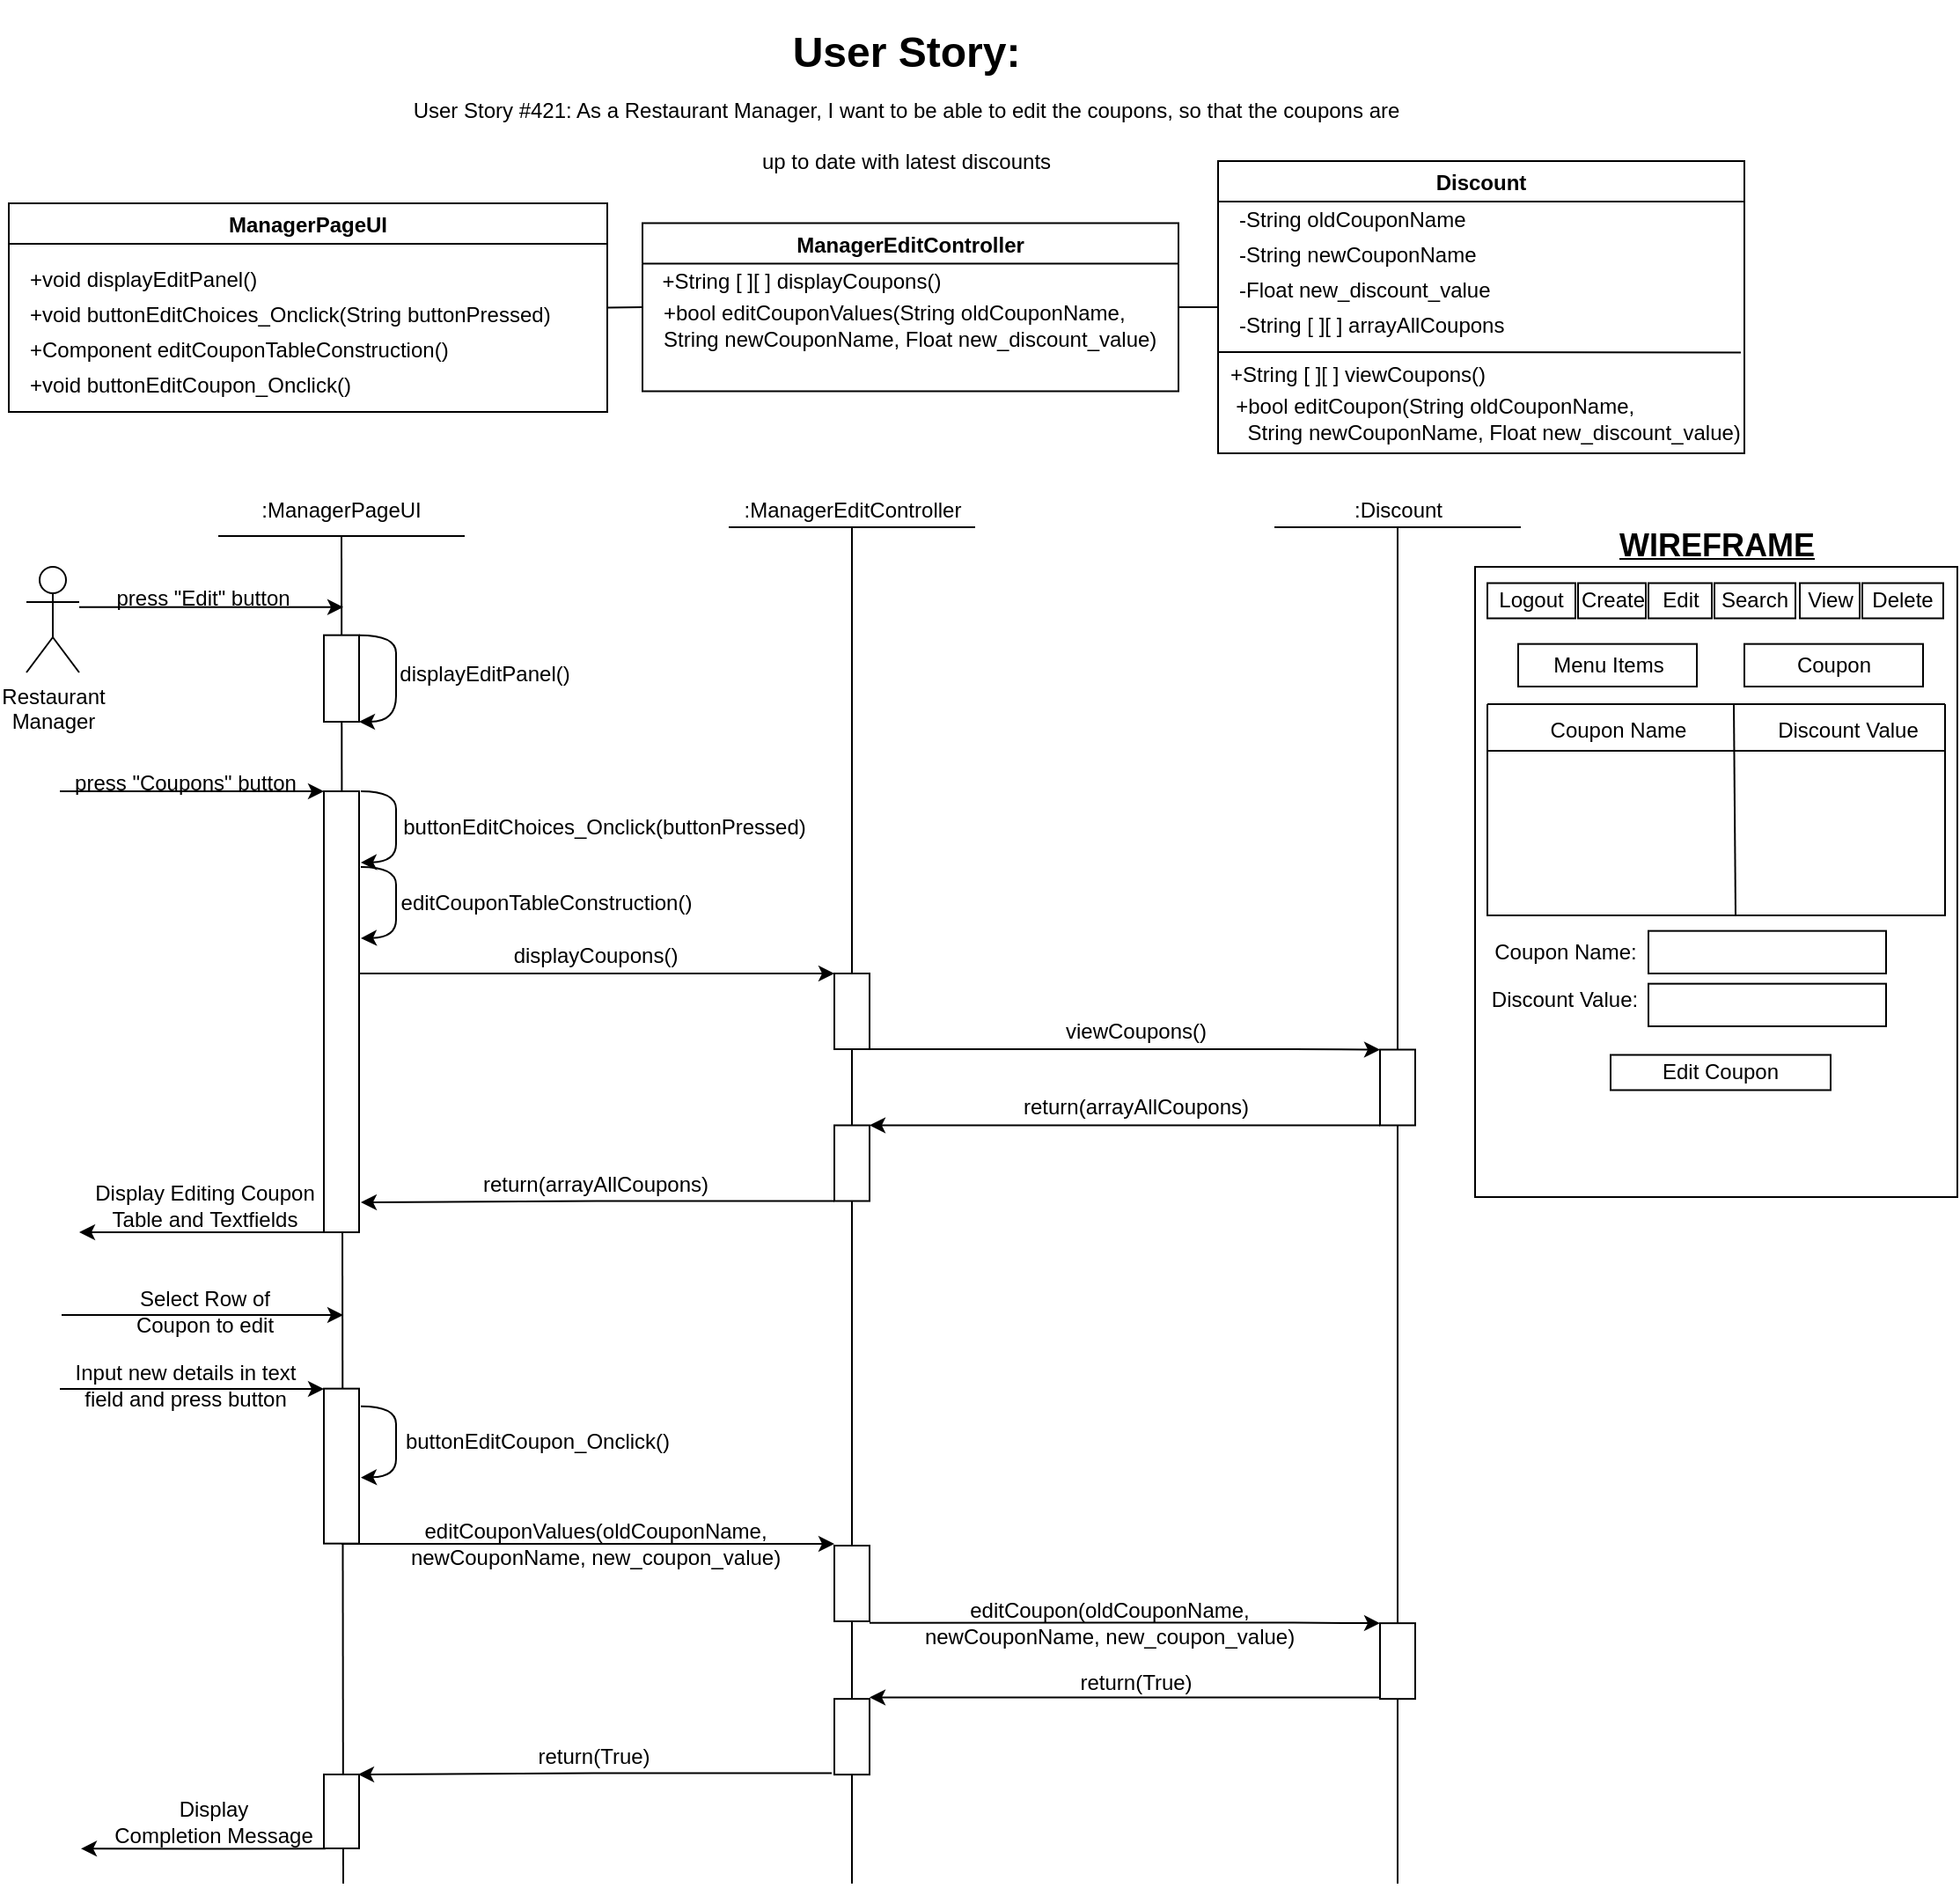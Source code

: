 <mxfile version="18.0.4" type="device"><diagram id="kgpKYQtTHZ0yAKxKKP6v" name="Page-1"><mxGraphModel dx="889" dy="1058" grid="1" gridSize="10" guides="1" tooltips="1" connect="1" arrows="1" fold="1" page="1" pageScale="1" pageWidth="1100" pageHeight="850" math="0" shadow="0"><root><mxCell id="0"/><mxCell id="1" parent="0"/><mxCell id="jZgrcrFYeaZh8gr0yXMg-8" value="Discount" style="swimlane;" parent="1" vertex="1"><mxGeometry x="707" y="101.5" width="299" height="166" as="geometry"/></mxCell><mxCell id="jZgrcrFYeaZh8gr0yXMg-9" value="-String oldCouponName" style="text;html=1;align=left;verticalAlign=middle;resizable=0;points=[];autosize=1;strokeColor=none;fillColor=none;" parent="jZgrcrFYeaZh8gr0yXMg-8" vertex="1"><mxGeometry x="10" y="23.5" width="140" height="20" as="geometry"/></mxCell><mxCell id="jZgrcrFYeaZh8gr0yXMg-10" value="-String [ ][ ] arrayAllCoupons" style="text;html=1;align=left;verticalAlign=middle;resizable=0;points=[];autosize=1;strokeColor=none;fillColor=none;" parent="jZgrcrFYeaZh8gr0yXMg-8" vertex="1"><mxGeometry x="10" y="83.5" width="170" height="20" as="geometry"/></mxCell><mxCell id="jZgrcrFYeaZh8gr0yXMg-12" value="" style="endArrow=none;html=1;rounded=0;" parent="jZgrcrFYeaZh8gr0yXMg-8" edge="1"><mxGeometry width="50" height="50" relative="1" as="geometry"><mxPoint y="108.5" as="sourcePoint"/><mxPoint x="297" y="108.75" as="targetPoint"/></mxGeometry></mxCell><mxCell id="jZgrcrFYeaZh8gr0yXMg-13" value="&lt;div&gt;+String [ ][ ] viewCoupons()&lt;/div&gt;" style="text;html=1;align=center;verticalAlign=middle;resizable=0;points=[];autosize=1;strokeColor=none;fillColor=none;" parent="jZgrcrFYeaZh8gr0yXMg-8" vertex="1"><mxGeometry x="-1" y="111" width="160" height="20" as="geometry"/></mxCell><mxCell id="7xhcqGWQ24fky9c6vBzr-1" value="-String newCouponName" style="text;html=1;align=left;verticalAlign=middle;resizable=0;points=[];autosize=1;strokeColor=none;fillColor=none;" parent="jZgrcrFYeaZh8gr0yXMg-8" vertex="1"><mxGeometry x="10" y="43.5" width="150" height="20" as="geometry"/></mxCell><mxCell id="7xhcqGWQ24fky9c6vBzr-2" value="-Float new_discount_value" style="text;html=1;align=left;verticalAlign=middle;resizable=0;points=[];autosize=1;strokeColor=none;fillColor=none;" parent="jZgrcrFYeaZh8gr0yXMg-8" vertex="1"><mxGeometry x="10" y="63.5" width="160" height="20" as="geometry"/></mxCell><mxCell id="7xhcqGWQ24fky9c6vBzr-5" value="&lt;div style=&quot;text-align: left&quot;&gt;+bool editCoupon(String oldCouponName,&lt;/div&gt;&lt;div style=&quot;text-align: left&quot;&gt;&amp;nbsp; String newCouponName, Float new_discount_value)&lt;br&gt;&lt;/div&gt;" style="text;html=1;align=center;verticalAlign=middle;resizable=0;points=[];autosize=1;strokeColor=none;fillColor=none;" parent="jZgrcrFYeaZh8gr0yXMg-8" vertex="1"><mxGeometry x="3" y="131" width="300" height="30" as="geometry"/></mxCell><mxCell id="jZgrcrFYeaZh8gr0yXMg-41" value="" style="rounded=0;whiteSpace=wrap;html=1;" parent="1" vertex="1"><mxGeometry x="853" y="332" width="274" height="358" as="geometry"/></mxCell><mxCell id="jZgrcrFYeaZh8gr0yXMg-2" value="ManagerPageUI" style="swimlane;" parent="1" vertex="1"><mxGeometry x="20" y="125.5" width="340" height="118.5" as="geometry"/></mxCell><mxCell id="jZgrcrFYeaZh8gr0yXMg-3" value="+void displayEditPanel()" style="text;html=1;align=left;verticalAlign=middle;resizable=0;points=[];autosize=1;strokeColor=none;fillColor=none;" parent="jZgrcrFYeaZh8gr0yXMg-2" vertex="1"><mxGeometry x="10" y="33" width="140" height="20" as="geometry"/></mxCell><mxCell id="jZgrcrFYeaZh8gr0yXMg-97" value="+void buttonEditCoupon_Onclick()" style="text;html=1;align=left;verticalAlign=middle;resizable=0;points=[];autosize=1;strokeColor=none;fillColor=none;" parent="jZgrcrFYeaZh8gr0yXMg-2" vertex="1"><mxGeometry x="10" y="93" width="200" height="20" as="geometry"/></mxCell><mxCell id="jZgrcrFYeaZh8gr0yXMg-98" value="+void buttonEditChoices_Onclick(String buttonPressed)" style="text;html=1;align=left;verticalAlign=middle;resizable=0;points=[];autosize=1;strokeColor=none;fillColor=none;" parent="jZgrcrFYeaZh8gr0yXMg-2" vertex="1"><mxGeometry x="10" y="53" width="310" height="20" as="geometry"/></mxCell><mxCell id="7xhcqGWQ24fky9c6vBzr-7" value="+Component editCouponTableConstruction()" style="text;html=1;align=left;verticalAlign=middle;resizable=0;points=[];autosize=1;strokeColor=none;fillColor=none;" parent="jZgrcrFYeaZh8gr0yXMg-2" vertex="1"><mxGeometry x="10" y="73" width="250" height="20" as="geometry"/></mxCell><mxCell id="jZgrcrFYeaZh8gr0yXMg-6" value="ManagerEditController" style="swimlane;startSize=23;" parent="1" vertex="1"><mxGeometry x="380" y="136.75" width="304.5" height="95.5" as="geometry"/></mxCell><mxCell id="jZgrcrFYeaZh8gr0yXMg-7" value="&lt;div style=&quot;text-align: left&quot;&gt;+String [ ][ ] displayCoupons()&lt;/div&gt;" style="text;html=1;align=center;verticalAlign=middle;resizable=0;points=[];autosize=1;strokeColor=none;fillColor=none;" parent="jZgrcrFYeaZh8gr0yXMg-6" vertex="1"><mxGeometry x="4.5" y="23.25" width="170" height="20" as="geometry"/></mxCell><mxCell id="7xhcqGWQ24fky9c6vBzr-6" value="&lt;div&gt;+bool editCouponValues(String oldCouponName,&lt;/div&gt;&lt;div&gt;String newCouponName,&amp;nbsp;&lt;span&gt;Float new_discount_value)&lt;/span&gt;&lt;/div&gt;" style="text;html=1;align=left;verticalAlign=middle;resizable=0;points=[];autosize=1;strokeColor=none;fillColor=none;" parent="jZgrcrFYeaZh8gr0yXMg-6" vertex="1"><mxGeometry x="10" y="43.25" width="300" height="30" as="geometry"/></mxCell><mxCell id="jZgrcrFYeaZh8gr0yXMg-15" value="" style="endArrow=none;html=1;rounded=0;exitX=1;exitY=0.5;exitDx=0;exitDy=0;entryX=0;entryY=0.5;entryDx=0;entryDy=0;" parent="1" source="jZgrcrFYeaZh8gr0yXMg-2" target="jZgrcrFYeaZh8gr0yXMg-6" edge="1"><mxGeometry width="50" height="50" relative="1" as="geometry"><mxPoint x="579" y="414.5" as="sourcePoint"/><mxPoint x="629" y="364.5" as="targetPoint"/></mxGeometry></mxCell><mxCell id="jZgrcrFYeaZh8gr0yXMg-16" value="" style="endArrow=none;html=1;rounded=0;entryX=0;entryY=0.5;entryDx=0;entryDy=0;exitX=1;exitY=0.5;exitDx=0;exitDy=0;" parent="1" source="jZgrcrFYeaZh8gr0yXMg-6" target="jZgrcrFYeaZh8gr0yXMg-8" edge="1"><mxGeometry width="50" height="50" relative="1" as="geometry"><mxPoint x="579" y="234.5" as="sourcePoint"/><mxPoint x="579" y="264.5" as="targetPoint"/></mxGeometry></mxCell><mxCell id="jZgrcrFYeaZh8gr0yXMg-17" style="edgeStyle=orthogonalEdgeStyle;rounded=0;orthogonalLoop=1;jettySize=auto;html=1;" parent="1" edge="1"><mxGeometry relative="1" as="geometry"><mxPoint x="210" y="354.92" as="targetPoint"/><Array as="points"><mxPoint x="110" y="354.92"/><mxPoint x="110" y="354.92"/></Array><mxPoint x="60" y="354.92" as="sourcePoint"/></mxGeometry></mxCell><mxCell id="jZgrcrFYeaZh8gr0yXMg-18" value="Restaurant&lt;br&gt;Manager" style="shape=umlActor;verticalLabelPosition=bottom;verticalAlign=top;html=1;outlineConnect=0;" parent="1" vertex="1"><mxGeometry x="30" y="332" width="30" height="60" as="geometry"/></mxCell><mxCell id="jZgrcrFYeaZh8gr0yXMg-19" value=":ManagerPageUI" style="text;html=1;strokeColor=none;fillColor=none;align=center;verticalAlign=middle;whiteSpace=wrap;rounded=0;" parent="1" vertex="1"><mxGeometry x="179" y="284.5" width="60" height="30" as="geometry"/></mxCell><mxCell id="jZgrcrFYeaZh8gr0yXMg-20" value=":ManagerEditController" style="text;html=1;align=center;verticalAlign=middle;resizable=0;points=[];autosize=1;strokeColor=none;fillColor=none;" parent="1" vertex="1"><mxGeometry x="429" y="289.5" width="140" height="20" as="geometry"/></mxCell><mxCell id="jZgrcrFYeaZh8gr0yXMg-21" value=":Discount" style="text;html=1;align=center;verticalAlign=middle;resizable=0;points=[];autosize=1;strokeColor=none;fillColor=none;" parent="1" vertex="1"><mxGeometry x="774" y="289.5" width="70" height="20" as="geometry"/></mxCell><mxCell id="jZgrcrFYeaZh8gr0yXMg-22" value="" style="endArrow=none;html=1;rounded=0;" parent="1" edge="1"><mxGeometry width="50" height="50" relative="1" as="geometry"><mxPoint x="139" y="314.5" as="sourcePoint"/><mxPoint x="279.0" y="314.5" as="targetPoint"/></mxGeometry></mxCell><mxCell id="jZgrcrFYeaZh8gr0yXMg-23" value="" style="endArrow=none;html=1;rounded=0;" parent="1" edge="1"><mxGeometry width="50" height="50" relative="1" as="geometry"><mxPoint x="429.0" y="309.5" as="sourcePoint"/><mxPoint x="569" y="309.5" as="targetPoint"/></mxGeometry></mxCell><mxCell id="jZgrcrFYeaZh8gr0yXMg-24" value="" style="endArrow=none;html=1;rounded=0;" parent="1" edge="1"><mxGeometry width="50" height="50" relative="1" as="geometry"><mxPoint x="739" y="309.5" as="sourcePoint"/><mxPoint x="879" y="309.5" as="targetPoint"/></mxGeometry></mxCell><mxCell id="jZgrcrFYeaZh8gr0yXMg-25" value="" style="curved=1;endArrow=classic;html=1;rounded=0;exitX=1;exitY=0;exitDx=0;exitDy=0;" parent="1" edge="1"><mxGeometry width="50" height="50" relative="1" as="geometry"><mxPoint x="220.0" y="459.5" as="sourcePoint"/><mxPoint x="220" y="500" as="targetPoint"/><Array as="points"><mxPoint x="240" y="459.5"/><mxPoint x="240" y="479.5"/><mxPoint x="240" y="499.5"/></Array></mxGeometry></mxCell><mxCell id="jZgrcrFYeaZh8gr0yXMg-26" value="&lt;span style=&quot;text-align: left&quot;&gt;buttonEditChoices_Onclick(buttonPressed)&lt;/span&gt;" style="text;html=1;align=center;verticalAlign=middle;resizable=0;points=[];autosize=1;strokeColor=none;fillColor=none;" parent="1" vertex="1"><mxGeometry x="238" y="469.5" width="240" height="20" as="geometry"/></mxCell><mxCell id="jZgrcrFYeaZh8gr0yXMg-27" value="" style="endArrow=classic;html=1;rounded=0;entryX=0;entryY=0;entryDx=0;entryDy=0;" parent="1" edge="1"><mxGeometry width="50" height="50" relative="1" as="geometry"><mxPoint x="209" y="887.0" as="sourcePoint"/><mxPoint x="489" y="887" as="targetPoint"/></mxGeometry></mxCell><mxCell id="jZgrcrFYeaZh8gr0yXMg-28" value="editCouponValues(oldCouponName,&lt;br&gt;newCouponName, new_coupon_value)" style="text;html=1;align=center;verticalAlign=middle;resizable=0;points=[];autosize=1;strokeColor=none;fillColor=none;" parent="1" vertex="1"><mxGeometry x="238" y="872" width="230" height="30" as="geometry"/></mxCell><mxCell id="jZgrcrFYeaZh8gr0yXMg-30" value="" style="endArrow=none;html=1;rounded=0;startArrow=none;entryX=0.5;entryY=1;entryDx=0;entryDy=0;entryPerimeter=0;" parent="1" target="jZgrcrFYeaZh8gr0yXMg-20" edge="1"><mxGeometry width="50" height="50" relative="1" as="geometry"><mxPoint x="499" y="1080" as="sourcePoint"/><mxPoint x="497" y="304.5" as="targetPoint"/></mxGeometry></mxCell><mxCell id="jZgrcrFYeaZh8gr0yXMg-34" value="" style="endArrow=none;html=1;rounded=0;entryX=0.5;entryY=0.982;entryDx=0;entryDy=0;entryPerimeter=0;" parent="1" target="jZgrcrFYeaZh8gr0yXMg-21" edge="1"><mxGeometry width="50" height="50" relative="1" as="geometry"><mxPoint x="809" y="1080" as="sourcePoint"/><mxPoint x="809" y="314.5" as="targetPoint"/></mxGeometry></mxCell><mxCell id="jZgrcrFYeaZh8gr0yXMg-42" value="Logout" style="rounded=0;whiteSpace=wrap;html=1;" parent="1" vertex="1"><mxGeometry x="860" y="341.25" width="50" height="20" as="geometry"/></mxCell><mxCell id="jZgrcrFYeaZh8gr0yXMg-43" value="Edit" style="rounded=0;whiteSpace=wrap;html=1;" parent="1" vertex="1"><mxGeometry x="951.5" y="341.25" width="36" height="20" as="geometry"/></mxCell><mxCell id="jZgrcrFYeaZh8gr0yXMg-44" value="Search" style="rounded=0;whiteSpace=wrap;html=1;" parent="1" vertex="1"><mxGeometry x="989" y="341.25" width="46" height="20" as="geometry"/></mxCell><mxCell id="jZgrcrFYeaZh8gr0yXMg-45" value="View" style="rounded=0;whiteSpace=wrap;html=1;" parent="1" vertex="1"><mxGeometry x="1037.5" y="341.25" width="34" height="20" as="geometry"/></mxCell><mxCell id="jZgrcrFYeaZh8gr0yXMg-46" value="Delete" style="rounded=0;whiteSpace=wrap;html=1;" parent="1" vertex="1"><mxGeometry x="1073" y="341.25" width="46" height="20" as="geometry"/></mxCell><mxCell id="jZgrcrFYeaZh8gr0yXMg-52" value="&lt;b&gt;&lt;u&gt;&lt;font style=&quot;font-size: 18px&quot;&gt;WIREFRAME&lt;/font&gt;&lt;/u&gt;&lt;/b&gt;" style="text;html=1;align=center;verticalAlign=middle;resizable=0;points=[];autosize=1;strokeColor=none;fillColor=none;" parent="1" vertex="1"><mxGeometry x="925" y="309.5" width="130" height="20" as="geometry"/></mxCell><mxCell id="jZgrcrFYeaZh8gr0yXMg-54" value="press &quot;Edit&quot; button" style="text;html=1;align=center;verticalAlign=middle;resizable=0;points=[];autosize=1;strokeColor=none;fillColor=none;" parent="1" vertex="1"><mxGeometry x="75" y="339.92" width="110" height="20" as="geometry"/></mxCell><mxCell id="jZgrcrFYeaZh8gr0yXMg-57" value="" style="rounded=0;whiteSpace=wrap;html=1;" parent="1" vertex="1"><mxGeometry x="489" y="888" width="20" height="43" as="geometry"/></mxCell><mxCell id="jZgrcrFYeaZh8gr0yXMg-58" value="" style="endArrow=none;html=1;rounded=0;fontSize=17;" parent="1" edge="1"><mxGeometry width="50" height="50" relative="1" as="geometry"><mxPoint x="210" y="1080" as="sourcePoint"/><mxPoint x="209" y="314.5" as="targetPoint"/></mxGeometry></mxCell><mxCell id="MzLczAtcS-KXfJ2jDSsF-4" style="edgeStyle=orthogonalEdgeStyle;rounded=0;orthogonalLoop=1;jettySize=auto;html=1;exitX=0;exitY=1;exitDx=0;exitDy=0;" parent="1" source="jZgrcrFYeaZh8gr0yXMg-60" edge="1"><mxGeometry relative="1" as="geometry"><mxPoint x="60" y="710" as="targetPoint"/><mxPoint x="199" y="521" as="sourcePoint"/><Array as="points"><mxPoint x="130" y="710"/><mxPoint x="130" y="710"/></Array></mxGeometry></mxCell><mxCell id="MzLczAtcS-KXfJ2jDSsF-53" style="edgeStyle=orthogonalEdgeStyle;rounded=0;orthogonalLoop=1;jettySize=auto;html=1;exitX=1;exitY=0.25;exitDx=0;exitDy=0;entryX=0;entryY=0;entryDx=0;entryDy=0;" parent="1" target="MzLczAtcS-KXfJ2jDSsF-52" edge="1"><mxGeometry relative="1" as="geometry"><Array as="points"><mxPoint x="219" y="563"/></Array><mxPoint x="219" y="565.125" as="sourcePoint"/></mxGeometry></mxCell><mxCell id="jZgrcrFYeaZh8gr0yXMg-60" value="" style="rounded=0;whiteSpace=wrap;html=1;" parent="1" vertex="1"><mxGeometry x="199" y="459.5" width="20" height="250.5" as="geometry"/></mxCell><mxCell id="jZgrcrFYeaZh8gr0yXMg-63" value="" style="curved=1;endArrow=classic;html=1;rounded=0;entryX=1;entryY=1;entryDx=0;entryDy=0;exitX=1;exitY=0;exitDx=0;exitDy=0;" parent="1" source="jZgrcrFYeaZh8gr0yXMg-64" target="jZgrcrFYeaZh8gr0yXMg-64" edge="1"><mxGeometry width="50" height="50" relative="1" as="geometry"><mxPoint x="220" y="370.82" as="sourcePoint"/><mxPoint x="220" y="410.82" as="targetPoint"/><Array as="points"><mxPoint x="240" y="370.82"/><mxPoint x="240" y="390.82"/><mxPoint x="240" y="420"/></Array></mxGeometry></mxCell><mxCell id="jZgrcrFYeaZh8gr0yXMg-64" value="" style="rounded=0;whiteSpace=wrap;html=1;" parent="1" vertex="1"><mxGeometry x="199" y="370.82" width="20" height="49.18" as="geometry"/></mxCell><mxCell id="jZgrcrFYeaZh8gr0yXMg-65" value="&lt;span style=&quot;font-size: 12px&quot;&gt;displayEditPanel()&lt;/span&gt;" style="text;html=1;align=center;verticalAlign=middle;resizable=0;points=[];autosize=1;strokeColor=none;fillColor=none;fontSize=16;" parent="1" vertex="1"><mxGeometry x="235" y="375.82" width="110" height="30" as="geometry"/></mxCell><mxCell id="jZgrcrFYeaZh8gr0yXMg-83" value="Edit Coupon" style="rounded=0;whiteSpace=wrap;html=1;" parent="1" vertex="1"><mxGeometry x="930" y="609.25" width="125" height="20" as="geometry"/></mxCell><mxCell id="MzLczAtcS-KXfJ2jDSsF-2" style="edgeStyle=orthogonalEdgeStyle;rounded=0;orthogonalLoop=1;jettySize=auto;html=1;" parent="1" edge="1"><mxGeometry relative="1" as="geometry"><mxPoint x="199" y="459.5" as="targetPoint"/><Array as="points"><mxPoint x="99" y="459.5"/><mxPoint x="99" y="459.5"/></Array><mxPoint x="49" y="459.5" as="sourcePoint"/></mxGeometry></mxCell><mxCell id="MzLczAtcS-KXfJ2jDSsF-3" value="press &quot;Coupons&quot; button" style="text;html=1;align=center;verticalAlign=middle;resizable=0;points=[];autosize=1;strokeColor=none;fillColor=none;" parent="1" vertex="1"><mxGeometry x="50" y="444.5" width="140" height="20" as="geometry"/></mxCell><mxCell id="MzLczAtcS-KXfJ2jDSsF-5" value="Display Editing Coupon&lt;br&gt;Table and&amp;nbsp;Textfields" style="text;html=1;align=center;verticalAlign=middle;resizable=0;points=[];autosize=1;strokeColor=none;fillColor=none;" parent="1" vertex="1"><mxGeometry x="61" y="680" width="140" height="30" as="geometry"/></mxCell><mxCell id="MzLczAtcS-KXfJ2jDSsF-6" style="edgeStyle=orthogonalEdgeStyle;rounded=0;orthogonalLoop=1;jettySize=auto;html=1;" parent="1" edge="1"><mxGeometry relative="1" as="geometry"><mxPoint x="199" y="799" as="targetPoint"/><Array as="points"><mxPoint x="99" y="799"/><mxPoint x="99" y="799"/></Array><mxPoint x="49" y="799" as="sourcePoint"/></mxGeometry></mxCell><mxCell id="MzLczAtcS-KXfJ2jDSsF-7" value="Input new details in text&lt;br&gt;field and press button" style="text;html=1;align=center;verticalAlign=middle;resizable=0;points=[];autosize=1;strokeColor=none;fillColor=none;" parent="1" vertex="1"><mxGeometry x="50" y="782" width="140" height="30" as="geometry"/></mxCell><mxCell id="MzLczAtcS-KXfJ2jDSsF-8" value="" style="rounded=0;whiteSpace=wrap;html=1;" parent="1" vertex="1"><mxGeometry x="199" y="798.83" width="20" height="88" as="geometry"/></mxCell><mxCell id="MzLczAtcS-KXfJ2jDSsF-9" value="" style="curved=1;endArrow=classic;html=1;rounded=0;exitX=1;exitY=0;exitDx=0;exitDy=0;" parent="1" edge="1"><mxGeometry width="50" height="50" relative="1" as="geometry"><mxPoint x="220" y="808.83" as="sourcePoint"/><mxPoint x="220" y="849.33" as="targetPoint"/><Array as="points"><mxPoint x="240" y="808.83"/><mxPoint x="240" y="828.83"/><mxPoint x="240" y="848.83"/></Array></mxGeometry></mxCell><mxCell id="MzLczAtcS-KXfJ2jDSsF-10" value="&lt;span style=&quot;text-align: left&quot;&gt;buttonEditCoupon_Onclick()&lt;/span&gt;" style="text;html=1;align=center;verticalAlign=middle;resizable=0;points=[];autosize=1;strokeColor=none;fillColor=none;" parent="1" vertex="1"><mxGeometry x="235" y="818.83" width="170" height="20" as="geometry"/></mxCell><mxCell id="MzLczAtcS-KXfJ2jDSsF-32" value="Create" style="rounded=0;whiteSpace=wrap;html=1;" parent="1" vertex="1"><mxGeometry x="911.5" y="341.25" width="38.5" height="20" as="geometry"/></mxCell><mxCell id="MzLczAtcS-KXfJ2jDSsF-33" value="Menu Items" style="rounded=0;whiteSpace=wrap;html=1;" parent="1" vertex="1"><mxGeometry x="877.5" y="375.82" width="101.5" height="24.18" as="geometry"/></mxCell><mxCell id="MzLczAtcS-KXfJ2jDSsF-34" value="Coupon" style="rounded=0;whiteSpace=wrap;html=1;" parent="1" vertex="1"><mxGeometry x="1006" y="375.82" width="101.5" height="24.18" as="geometry"/></mxCell><mxCell id="MzLczAtcS-KXfJ2jDSsF-56" style="edgeStyle=orthogonalEdgeStyle;rounded=0;orthogonalLoop=1;jettySize=auto;html=1;exitX=1;exitY=1;exitDx=0;exitDy=0;entryX=0;entryY=0;entryDx=0;entryDy=0;" parent="1" source="MzLczAtcS-KXfJ2jDSsF-52" target="MzLczAtcS-KXfJ2jDSsF-55" edge="1"><mxGeometry relative="1" as="geometry"><Array as="points"><mxPoint x="750" y="606"/><mxPoint x="750" y="606"/></Array></mxGeometry></mxCell><mxCell id="MzLczAtcS-KXfJ2jDSsF-52" value="" style="rounded=0;whiteSpace=wrap;html=1;" parent="1" vertex="1"><mxGeometry x="489" y="563" width="20" height="43" as="geometry"/></mxCell><mxCell id="MzLczAtcS-KXfJ2jDSsF-54" value="&lt;span style=&quot;text-align: left&quot;&gt;displayCoupons()&lt;/span&gt;" style="text;html=1;align=center;verticalAlign=middle;resizable=0;points=[];autosize=1;strokeColor=none;fillColor=none;" parent="1" vertex="1"><mxGeometry x="298" y="543" width="110" height="20" as="geometry"/></mxCell><mxCell id="MzLczAtcS-KXfJ2jDSsF-60" style="edgeStyle=orthogonalEdgeStyle;rounded=0;orthogonalLoop=1;jettySize=auto;html=1;exitX=0;exitY=1;exitDx=0;exitDy=0;entryX=1;entryY=0;entryDx=0;entryDy=0;" parent="1" source="MzLczAtcS-KXfJ2jDSsF-55" target="MzLczAtcS-KXfJ2jDSsF-59" edge="1"><mxGeometry relative="1" as="geometry"><Array as="points"><mxPoint x="730" y="649"/><mxPoint x="730" y="649"/></Array></mxGeometry></mxCell><mxCell id="MzLczAtcS-KXfJ2jDSsF-55" value="" style="rounded=0;whiteSpace=wrap;html=1;" parent="1" vertex="1"><mxGeometry x="799" y="606.25" width="20" height="43" as="geometry"/></mxCell><mxCell id="MzLczAtcS-KXfJ2jDSsF-58" value="&lt;span style=&quot;text-align: left&quot;&gt;viewCoupons()&lt;/span&gt;" style="text;html=1;align=center;verticalAlign=middle;resizable=0;points=[];autosize=1;strokeColor=none;fillColor=none;" parent="1" vertex="1"><mxGeometry x="610" y="586" width="100" height="20" as="geometry"/></mxCell><mxCell id="MzLczAtcS-KXfJ2jDSsF-62" style="edgeStyle=orthogonalEdgeStyle;rounded=0;orthogonalLoop=1;jettySize=auto;html=1;exitX=0;exitY=1;exitDx=0;exitDy=0;" parent="1" source="MzLczAtcS-KXfJ2jDSsF-59" edge="1"><mxGeometry relative="1" as="geometry"><mxPoint x="220" y="693" as="targetPoint"/><Array as="points"><mxPoint x="354" y="692"/><mxPoint x="220" y="693"/></Array></mxGeometry></mxCell><mxCell id="MzLczAtcS-KXfJ2jDSsF-59" value="" style="rounded=0;whiteSpace=wrap;html=1;" parent="1" vertex="1"><mxGeometry x="489" y="649.25" width="20" height="43" as="geometry"/></mxCell><mxCell id="MzLczAtcS-KXfJ2jDSsF-61" value="&lt;span style=&quot;text-align: left&quot;&gt;return(arrayAllCoupons)&lt;/span&gt;" style="text;html=1;align=center;verticalAlign=middle;resizable=0;points=[];autosize=1;strokeColor=none;fillColor=none;" parent="1" vertex="1"><mxGeometry x="590" y="629.25" width="140" height="20" as="geometry"/></mxCell><mxCell id="MzLczAtcS-KXfJ2jDSsF-63" value="&lt;span style=&quot;text-align: left&quot;&gt;return(arrayAllCoupons)&lt;/span&gt;" style="text;html=1;align=center;verticalAlign=middle;resizable=0;points=[];autosize=1;strokeColor=none;fillColor=none;" parent="1" vertex="1"><mxGeometry x="283" y="673" width="140" height="20" as="geometry"/></mxCell><mxCell id="MzLczAtcS-KXfJ2jDSsF-64" style="edgeStyle=orthogonalEdgeStyle;rounded=0;orthogonalLoop=1;jettySize=auto;html=1;exitX=1;exitY=1;exitDx=0;exitDy=0;entryX=0;entryY=0;entryDx=0;entryDy=0;" parent="1" target="MzLczAtcS-KXfJ2jDSsF-65" edge="1"><mxGeometry relative="1" as="geometry"><mxPoint x="509.0" y="931.83" as="sourcePoint"/><Array as="points"><mxPoint x="750" y="931.83"/><mxPoint x="750" y="931.83"/></Array></mxGeometry></mxCell><mxCell id="MzLczAtcS-KXfJ2jDSsF-65" value="" style="rounded=0;whiteSpace=wrap;html=1;" parent="1" vertex="1"><mxGeometry x="799" y="932.08" width="20" height="43" as="geometry"/></mxCell><mxCell id="MzLczAtcS-KXfJ2jDSsF-67" value="" style="rounded=0;whiteSpace=wrap;html=1;" parent="1" vertex="1"><mxGeometry x="489" y="975.08" width="20" height="43" as="geometry"/></mxCell><mxCell id="MzLczAtcS-KXfJ2jDSsF-68" style="edgeStyle=orthogonalEdgeStyle;rounded=0;orthogonalLoop=1;jettySize=auto;html=1;exitX=0;exitY=1;exitDx=0;exitDy=0;entryX=1;entryY=0;entryDx=0;entryDy=0;" parent="1" edge="1"><mxGeometry relative="1" as="geometry"><mxPoint x="799" y="974.25" as="sourcePoint"/><mxPoint x="509.0" y="974.25" as="targetPoint"/><Array as="points"><mxPoint x="730" y="974"/><mxPoint x="730" y="974"/></Array></mxGeometry></mxCell><mxCell id="MzLczAtcS-KXfJ2jDSsF-69" value="&lt;span style=&quot;text-align: left&quot;&gt;return(True)&lt;/span&gt;" style="text;html=1;align=center;verticalAlign=middle;resizable=0;points=[];autosize=1;strokeColor=none;fillColor=none;" parent="1" vertex="1"><mxGeometry x="620" y="956.25" width="80" height="20" as="geometry"/></mxCell><mxCell id="MzLczAtcS-KXfJ2jDSsF-70" style="edgeStyle=orthogonalEdgeStyle;rounded=0;orthogonalLoop=1;jettySize=auto;html=1;exitX=0;exitY=1;exitDx=0;exitDy=0;" parent="1" edge="1"><mxGeometry relative="1" as="geometry"><mxPoint x="487.5" y="1017.25" as="sourcePoint"/><mxPoint x="218.5" y="1018" as="targetPoint"/><Array as="points"><mxPoint x="352.5" y="1017"/><mxPoint x="218.5" y="1018"/></Array></mxGeometry></mxCell><mxCell id="MzLczAtcS-KXfJ2jDSsF-71" value="&lt;span style=&quot;text-align: left&quot;&gt;return(True)&lt;/span&gt;" style="text;html=1;align=center;verticalAlign=middle;resizable=0;points=[];autosize=1;strokeColor=none;fillColor=none;" parent="1" vertex="1"><mxGeometry x="311.5" y="998" width="80" height="20" as="geometry"/></mxCell><mxCell id="MzLczAtcS-KXfJ2jDSsF-72" value="" style="rounded=0;whiteSpace=wrap;html=1;" parent="1" vertex="1"><mxGeometry x="199" y="1018" width="20" height="42" as="geometry"/></mxCell><mxCell id="MzLczAtcS-KXfJ2jDSsF-73" value="" style="swimlane;startSize=0;" parent="1" vertex="1"><mxGeometry x="860" y="410" width="260" height="120" as="geometry"/></mxCell><mxCell id="MzLczAtcS-KXfJ2jDSsF-79" value="Coupon Name" style="text;html=1;strokeColor=none;fillColor=none;align=center;verticalAlign=middle;whiteSpace=wrap;rounded=0;" parent="MzLczAtcS-KXfJ2jDSsF-73" vertex="1"><mxGeometry x="30" width="89" height="30" as="geometry"/></mxCell><mxCell id="7xhcqGWQ24fky9c6vBzr-28" value="" style="endArrow=none;html=1;rounded=0;entryX=1;entryY=0;entryDx=0;entryDy=0;exitX=0.75;exitY=1;exitDx=0;exitDy=0;" parent="MzLczAtcS-KXfJ2jDSsF-73" edge="1"><mxGeometry width="50" height="50" relative="1" as="geometry"><mxPoint x="141" y="120" as="sourcePoint"/><mxPoint x="140" as="targetPoint"/></mxGeometry></mxCell><mxCell id="MzLczAtcS-KXfJ2jDSsF-81" value="Discount Value" style="text;html=1;strokeColor=none;fillColor=none;align=center;verticalAlign=middle;whiteSpace=wrap;rounded=0;" parent="MzLczAtcS-KXfJ2jDSsF-73" vertex="1"><mxGeometry x="160" width="90" height="30" as="geometry"/></mxCell><mxCell id="MzLczAtcS-KXfJ2jDSsF-74" value="" style="line;strokeWidth=1;fillColor=none;align=left;verticalAlign=middle;spacingTop=-1;spacingLeft=3;spacingRight=3;rotatable=0;labelPosition=right;points=[];portConstraint=eastwest;" parent="1" vertex="1"><mxGeometry x="860" y="432.5" width="260" height="8" as="geometry"/></mxCell><mxCell id="7xhcqGWQ24fky9c6vBzr-8" value="" style="curved=1;endArrow=classic;html=1;rounded=0;exitX=1;exitY=0;exitDx=0;exitDy=0;" parent="1" edge="1"><mxGeometry width="50" height="50" relative="1" as="geometry"><mxPoint x="220" y="502.5" as="sourcePoint"/><mxPoint x="220" y="543" as="targetPoint"/><Array as="points"><mxPoint x="240" y="502.5"/><mxPoint x="240" y="522.5"/><mxPoint x="240" y="542.5"/></Array></mxGeometry></mxCell><mxCell id="7xhcqGWQ24fky9c6vBzr-9" value="&lt;div style=&quot;text-align: left&quot;&gt;&lt;span&gt;editCouponTableConstruction()&lt;/span&gt;&lt;/div&gt;" style="text;html=1;align=center;verticalAlign=middle;resizable=0;points=[];autosize=1;strokeColor=none;fillColor=none;" parent="1" vertex="1"><mxGeometry x="235" y="513" width="180" height="20" as="geometry"/></mxCell><mxCell id="7xhcqGWQ24fky9c6vBzr-10" style="edgeStyle=orthogonalEdgeStyle;rounded=0;orthogonalLoop=1;jettySize=auto;html=1;" parent="1" edge="1"><mxGeometry relative="1" as="geometry"><mxPoint x="210" y="757" as="targetPoint"/><Array as="points"><mxPoint x="110" y="757"/><mxPoint x="110" y="757"/></Array><mxPoint x="50" y="757" as="sourcePoint"/></mxGeometry></mxCell><mxCell id="7xhcqGWQ24fky9c6vBzr-11" value="Select Row of&lt;br&gt;Coupon to edit" style="text;html=1;align=center;verticalAlign=middle;resizable=0;points=[];autosize=1;strokeColor=none;fillColor=none;" parent="1" vertex="1"><mxGeometry x="86" y="740" width="90" height="30" as="geometry"/></mxCell><mxCell id="7xhcqGWQ24fky9c6vBzr-12" value="editCoupon(oldCouponName,&lt;br&gt;newCouponName, new_coupon_value)" style="text;html=1;align=center;verticalAlign=middle;resizable=0;points=[];autosize=1;strokeColor=none;fillColor=none;" parent="1" vertex="1"><mxGeometry x="530" y="917" width="230" height="30" as="geometry"/></mxCell><mxCell id="7xhcqGWQ24fky9c6vBzr-26" style="edgeStyle=orthogonalEdgeStyle;rounded=0;orthogonalLoop=1;jettySize=auto;html=1;exitX=0;exitY=1;exitDx=0;exitDy=0;" parent="1" edge="1"><mxGeometry relative="1" as="geometry"><mxPoint x="61" y="1060.17" as="targetPoint"/><mxPoint x="200" y="1060.17" as="sourcePoint"/><Array as="points"><mxPoint x="131" y="1060.17"/><mxPoint x="131" y="1060.17"/></Array></mxGeometry></mxCell><mxCell id="7xhcqGWQ24fky9c6vBzr-27" value="Display&lt;br&gt;Completion Message" style="text;html=1;align=center;verticalAlign=middle;resizable=0;points=[];autosize=1;strokeColor=none;fillColor=none;" parent="1" vertex="1"><mxGeometry x="71" y="1030.17" width="130" height="30" as="geometry"/></mxCell><mxCell id="7xhcqGWQ24fky9c6vBzr-29" value="" style="rounded=0;whiteSpace=wrap;html=1;" parent="1" vertex="1"><mxGeometry x="951.5" y="538.82" width="135" height="24.18" as="geometry"/></mxCell><mxCell id="7xhcqGWQ24fky9c6vBzr-31" value="Coupon Name:" style="text;html=1;strokeColor=none;fillColor=none;align=center;verticalAlign=middle;whiteSpace=wrap;rounded=0;" parent="1" vertex="1"><mxGeometry x="860" y="535.91" width="89" height="30" as="geometry"/></mxCell><mxCell id="7xhcqGWQ24fky9c6vBzr-32" value="" style="rounded=0;whiteSpace=wrap;html=1;" parent="1" vertex="1"><mxGeometry x="951.5" y="568.82" width="135" height="24.18" as="geometry"/></mxCell><mxCell id="7xhcqGWQ24fky9c6vBzr-33" value="Discount Value:" style="text;html=1;strokeColor=none;fillColor=none;align=center;verticalAlign=middle;whiteSpace=wrap;rounded=0;" parent="1" vertex="1"><mxGeometry x="859" y="563" width="90" height="30" as="geometry"/></mxCell><mxCell id="jZgrcrFYeaZh8gr0yXMg-99" value="&lt;h1&gt;User Story:&lt;br&gt;&lt;font style=&quot;font-size: 12px ; font-weight: normal&quot;&gt;User Story #421: As a Restaurant Manager, I want to be able to edit the coupons, so that the coupons are up to date with latest discounts&lt;br&gt;&lt;/font&gt;&lt;/h1&gt;" style="text;html=1;strokeColor=none;fillColor=none;spacing=5;spacingTop=-20;whiteSpace=wrap;overflow=hidden;rounded=0;align=center;" parent="1" vertex="1"><mxGeometry x="240" y="20" width="580" height="100" as="geometry"/></mxCell></root></mxGraphModel></diagram></mxfile>